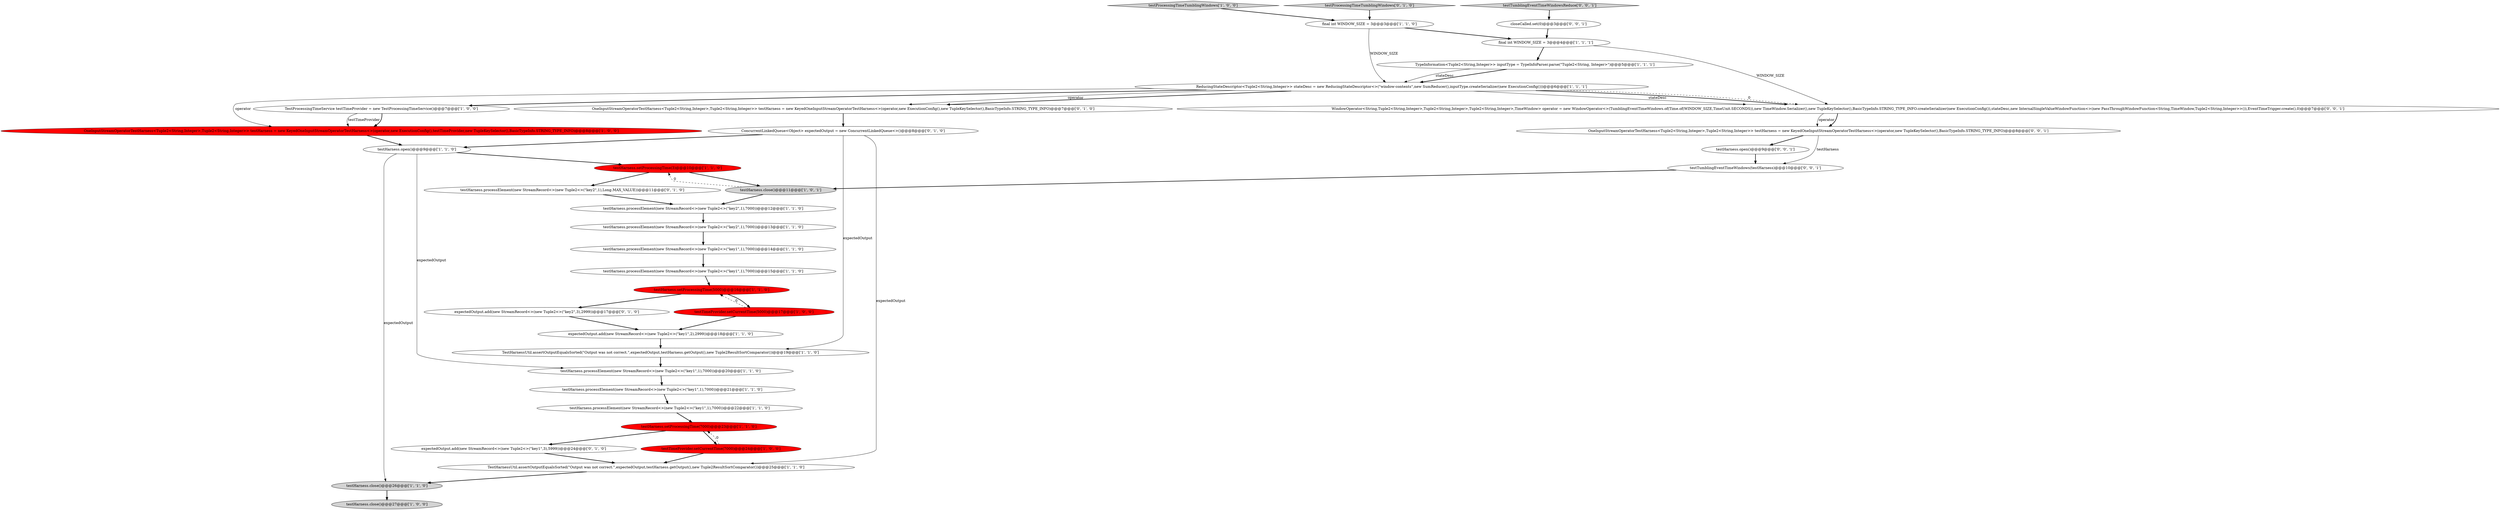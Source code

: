 digraph {
25 [style = filled, label = "expectedOutput.add(new StreamRecord<>(new Tuple2<>(\"key1\",2),2999))@@@18@@@['1', '1', '0']", fillcolor = white, shape = ellipse image = "AAA0AAABBB1BBB"];
34 [style = filled, label = "testTumblingEventTimeWindows(testHarness)@@@10@@@['0', '0', '1']", fillcolor = white, shape = ellipse image = "AAA0AAABBB3BBB"];
18 [style = filled, label = "testHarness.processElement(new StreamRecord<>(new Tuple2<>(\"key1\",1),7000))@@@22@@@['1', '1', '0']", fillcolor = white, shape = ellipse image = "AAA0AAABBB1BBB"];
23 [style = filled, label = "OneInputStreamOperatorTestHarness<Tuple2<String,Integer>,Tuple2<String,Integer>> testHarness = new KeyedOneInputStreamOperatorTestHarness<>(operator,new ExecutionConfig(),testTimeProvider,new TupleKeySelector(),BasicTypeInfo.STRING_TYPE_INFO)@@@8@@@['1', '0', '0']", fillcolor = red, shape = ellipse image = "AAA1AAABBB1BBB"];
30 [style = filled, label = "expectedOutput.add(new StreamRecord<>(new Tuple2<>(\"key1\",3),5999))@@@24@@@['0', '1', '0']", fillcolor = white, shape = ellipse image = "AAA0AAABBB2BBB"];
37 [style = filled, label = "WindowOperator<String,Tuple2<String,Integer>,Tuple2<String,Integer>,Tuple2<String,Integer>,TimeWindow> operator = new WindowOperator<>(TumblingEventTimeWindows.of(Time.of(WINDOW_SIZE,TimeUnit.SECONDS)),new TimeWindow.Serializer(),new TupleKeySelector(),BasicTypeInfo.STRING_TYPE_INFO.createSerializer(new ExecutionConfig()),stateDesc,new InternalSingleValueWindowFunction<>(new PassThroughWindowFunction<String,TimeWindow,Tuple2<String,Integer>>()),EventTimeTrigger.create(),0)@@@7@@@['0', '0', '1']", fillcolor = white, shape = ellipse image = "AAA0AAABBB3BBB"];
6 [style = filled, label = "testHarness.processElement(new StreamRecord<>(new Tuple2<>(\"key1\",1),7000))@@@20@@@['1', '1', '0']", fillcolor = white, shape = ellipse image = "AAA0AAABBB1BBB"];
28 [style = filled, label = "OneInputStreamOperatorTestHarness<Tuple2<String,Integer>,Tuple2<String,Integer>> testHarness = new KeyedOneInputStreamOperatorTestHarness<>(operator,new ExecutionConfig(),new TupleKeySelector(),BasicTypeInfo.STRING_TYPE_INFO)@@@7@@@['0', '1', '0']", fillcolor = white, shape = ellipse image = "AAA0AAABBB2BBB"];
27 [style = filled, label = "testProcessingTimeTumblingWindows['0', '1', '0']", fillcolor = lightgray, shape = diamond image = "AAA0AAABBB2BBB"];
21 [style = filled, label = "final int WINDOW_SIZE = 3@@@3@@@['1', '1', '0']", fillcolor = white, shape = ellipse image = "AAA0AAABBB1BBB"];
33 [style = filled, label = "testTumblingEventTimeWindowsReduce['0', '0', '1']", fillcolor = lightgray, shape = diamond image = "AAA0AAABBB3BBB"];
0 [style = filled, label = "testHarness.close()@@@11@@@['1', '0', '1']", fillcolor = lightgray, shape = ellipse image = "AAA0AAABBB1BBB"];
10 [style = filled, label = "TestProcessingTimeService testTimeProvider = new TestProcessingTimeService()@@@7@@@['1', '0', '0']", fillcolor = white, shape = ellipse image = "AAA0AAABBB1BBB"];
13 [style = filled, label = "testTimeProvider.setCurrentTime(7000)@@@24@@@['1', '0', '0']", fillcolor = red, shape = ellipse image = "AAA1AAABBB1BBB"];
11 [style = filled, label = "testHarness.open()@@@9@@@['1', '1', '0']", fillcolor = white, shape = ellipse image = "AAA0AAABBB1BBB"];
15 [style = filled, label = "testHarness.processElement(new StreamRecord<>(new Tuple2<>(\"key2\",1),7000))@@@12@@@['1', '1', '0']", fillcolor = white, shape = ellipse image = "AAA0AAABBB1BBB"];
17 [style = filled, label = "testHarness.processElement(new StreamRecord<>(new Tuple2<>(\"key1\",1),7000))@@@21@@@['1', '1', '0']", fillcolor = white, shape = ellipse image = "AAA0AAABBB1BBB"];
4 [style = filled, label = "testHarness.processElement(new StreamRecord<>(new Tuple2<>(\"key1\",1),7000))@@@14@@@['1', '1', '0']", fillcolor = white, shape = ellipse image = "AAA0AAABBB1BBB"];
31 [style = filled, label = "testHarness.processElement(new StreamRecord<>(new Tuple2<>(\"key2\",1),Long.MAX_VALUE))@@@11@@@['0', '1', '0']", fillcolor = white, shape = ellipse image = "AAA0AAABBB2BBB"];
20 [style = filled, label = "testProcessingTimeTumblingWindows['1', '0', '0']", fillcolor = lightgray, shape = diamond image = "AAA0AAABBB1BBB"];
8 [style = filled, label = "testTimeProvider.setCurrentTime(5000)@@@17@@@['1', '0', '0']", fillcolor = red, shape = ellipse image = "AAA1AAABBB1BBB"];
14 [style = filled, label = "testHarness.processElement(new StreamRecord<>(new Tuple2<>(\"key2\",1),7000))@@@13@@@['1', '1', '0']", fillcolor = white, shape = ellipse image = "AAA0AAABBB1BBB"];
3 [style = filled, label = "testHarness.close()@@@27@@@['1', '0', '0']", fillcolor = lightgray, shape = ellipse image = "AAA0AAABBB1BBB"];
26 [style = filled, label = "expectedOutput.add(new StreamRecord<>(new Tuple2<>(\"key2\",3),2999))@@@17@@@['0', '1', '0']", fillcolor = white, shape = ellipse image = "AAA0AAABBB2BBB"];
7 [style = filled, label = "testHarness.close()@@@26@@@['1', '1', '0']", fillcolor = lightgray, shape = ellipse image = "AAA0AAABBB1BBB"];
19 [style = filled, label = "TestHarnessUtil.assertOutputEqualsSorted(\"Output was not correct.\",expectedOutput,testHarness.getOutput(),new Tuple2ResultSortComparator())@@@19@@@['1', '1', '0']", fillcolor = white, shape = ellipse image = "AAA0AAABBB1BBB"];
29 [style = filled, label = "ConcurrentLinkedQueue<Object> expectedOutput = new ConcurrentLinkedQueue<>()@@@8@@@['0', '1', '0']", fillcolor = white, shape = ellipse image = "AAA0AAABBB2BBB"];
2 [style = filled, label = "final int WINDOW_SIZE = 3@@@4@@@['1', '1', '1']", fillcolor = white, shape = ellipse image = "AAA0AAABBB1BBB"];
1 [style = filled, label = "testHarness.processElement(new StreamRecord<>(new Tuple2<>(\"key1\",1),7000))@@@15@@@['1', '1', '0']", fillcolor = white, shape = ellipse image = "AAA0AAABBB1BBB"];
22 [style = filled, label = "testHarness.setProcessingTime(3)@@@10@@@['1', '1', '0']", fillcolor = red, shape = ellipse image = "AAA1AAABBB1BBB"];
9 [style = filled, label = "TypeInformation<Tuple2<String,Integer>> inputType = TypeInfoParser.parse(\"Tuple2<String, Integer>\")@@@5@@@['1', '1', '1']", fillcolor = white, shape = ellipse image = "AAA0AAABBB1BBB"];
16 [style = filled, label = "TestHarnessUtil.assertOutputEqualsSorted(\"Output was not correct.\",expectedOutput,testHarness.getOutput(),new Tuple2ResultSortComparator())@@@25@@@['1', '1', '0']", fillcolor = white, shape = ellipse image = "AAA0AAABBB1BBB"];
24 [style = filled, label = "testHarness.setProcessingTime(5000)@@@16@@@['1', '1', '0']", fillcolor = red, shape = ellipse image = "AAA1AAABBB1BBB"];
32 [style = filled, label = "testHarness.open()@@@9@@@['0', '0', '1']", fillcolor = white, shape = ellipse image = "AAA0AAABBB3BBB"];
5 [style = filled, label = "ReducingStateDescriptor<Tuple2<String,Integer>> stateDesc = new ReducingStateDescriptor<>(\"window-contents\",new SumReducer(),inputType.createSerializer(new ExecutionConfig()))@@@6@@@['1', '1', '1']", fillcolor = white, shape = ellipse image = "AAA0AAABBB1BBB"];
12 [style = filled, label = "testHarness.setProcessingTime(7000)@@@23@@@['1', '1', '0']", fillcolor = red, shape = ellipse image = "AAA1AAABBB1BBB"];
36 [style = filled, label = "closeCalled.set(0)@@@3@@@['0', '0', '1']", fillcolor = white, shape = ellipse image = "AAA0AAABBB3BBB"];
35 [style = filled, label = "OneInputStreamOperatorTestHarness<Tuple2<String,Integer>,Tuple2<String,Integer>> testHarness = new KeyedOneInputStreamOperatorTestHarness<>(operator,new TupleKeySelector(),BasicTypeInfo.STRING_TYPE_INFO)@@@8@@@['0', '0', '1']", fillcolor = white, shape = ellipse image = "AAA0AAABBB3BBB"];
6->17 [style = bold, label=""];
28->29 [style = bold, label=""];
5->10 [style = bold, label=""];
10->23 [style = solid, label="testTimeProvider"];
5->37 [style = solid, label="stateDesc"];
15->14 [style = bold, label=""];
5->23 [style = solid, label="operator"];
29->19 [style = solid, label="expectedOutput"];
37->35 [style = solid, label="operator"];
26->25 [style = bold, label=""];
16->7 [style = bold, label=""];
18->12 [style = bold, label=""];
22->31 [style = bold, label=""];
35->32 [style = bold, label=""];
12->30 [style = bold, label=""];
21->5 [style = solid, label="WINDOW_SIZE"];
2->37 [style = solid, label="WINDOW_SIZE"];
32->34 [style = bold, label=""];
2->9 [style = bold, label=""];
5->37 [style = bold, label=""];
8->24 [style = dashed, label="0"];
5->28 [style = bold, label=""];
19->6 [style = bold, label=""];
31->15 [style = bold, label=""];
0->22 [style = dashed, label="0"];
13->16 [style = bold, label=""];
0->15 [style = bold, label=""];
7->3 [style = bold, label=""];
34->0 [style = bold, label=""];
21->2 [style = bold, label=""];
20->21 [style = bold, label=""];
11->6 [style = solid, label="expectedOutput"];
12->13 [style = bold, label=""];
24->26 [style = bold, label=""];
29->16 [style = solid, label="expectedOutput"];
22->0 [style = bold, label=""];
10->23 [style = bold, label=""];
1->24 [style = bold, label=""];
36->2 [style = bold, label=""];
35->34 [style = solid, label="testHarness"];
33->36 [style = bold, label=""];
25->19 [style = bold, label=""];
11->22 [style = bold, label=""];
9->5 [style = bold, label=""];
11->7 [style = solid, label="expectedOutput"];
4->1 [style = bold, label=""];
13->12 [style = dashed, label="0"];
9->5 [style = solid, label="stateDesc"];
37->35 [style = bold, label=""];
24->8 [style = bold, label=""];
23->11 [style = bold, label=""];
5->28 [style = solid, label="operator"];
30->16 [style = bold, label=""];
27->21 [style = bold, label=""];
8->25 [style = bold, label=""];
29->11 [style = bold, label=""];
17->18 [style = bold, label=""];
5->37 [style = dashed, label="0"];
14->4 [style = bold, label=""];
}
